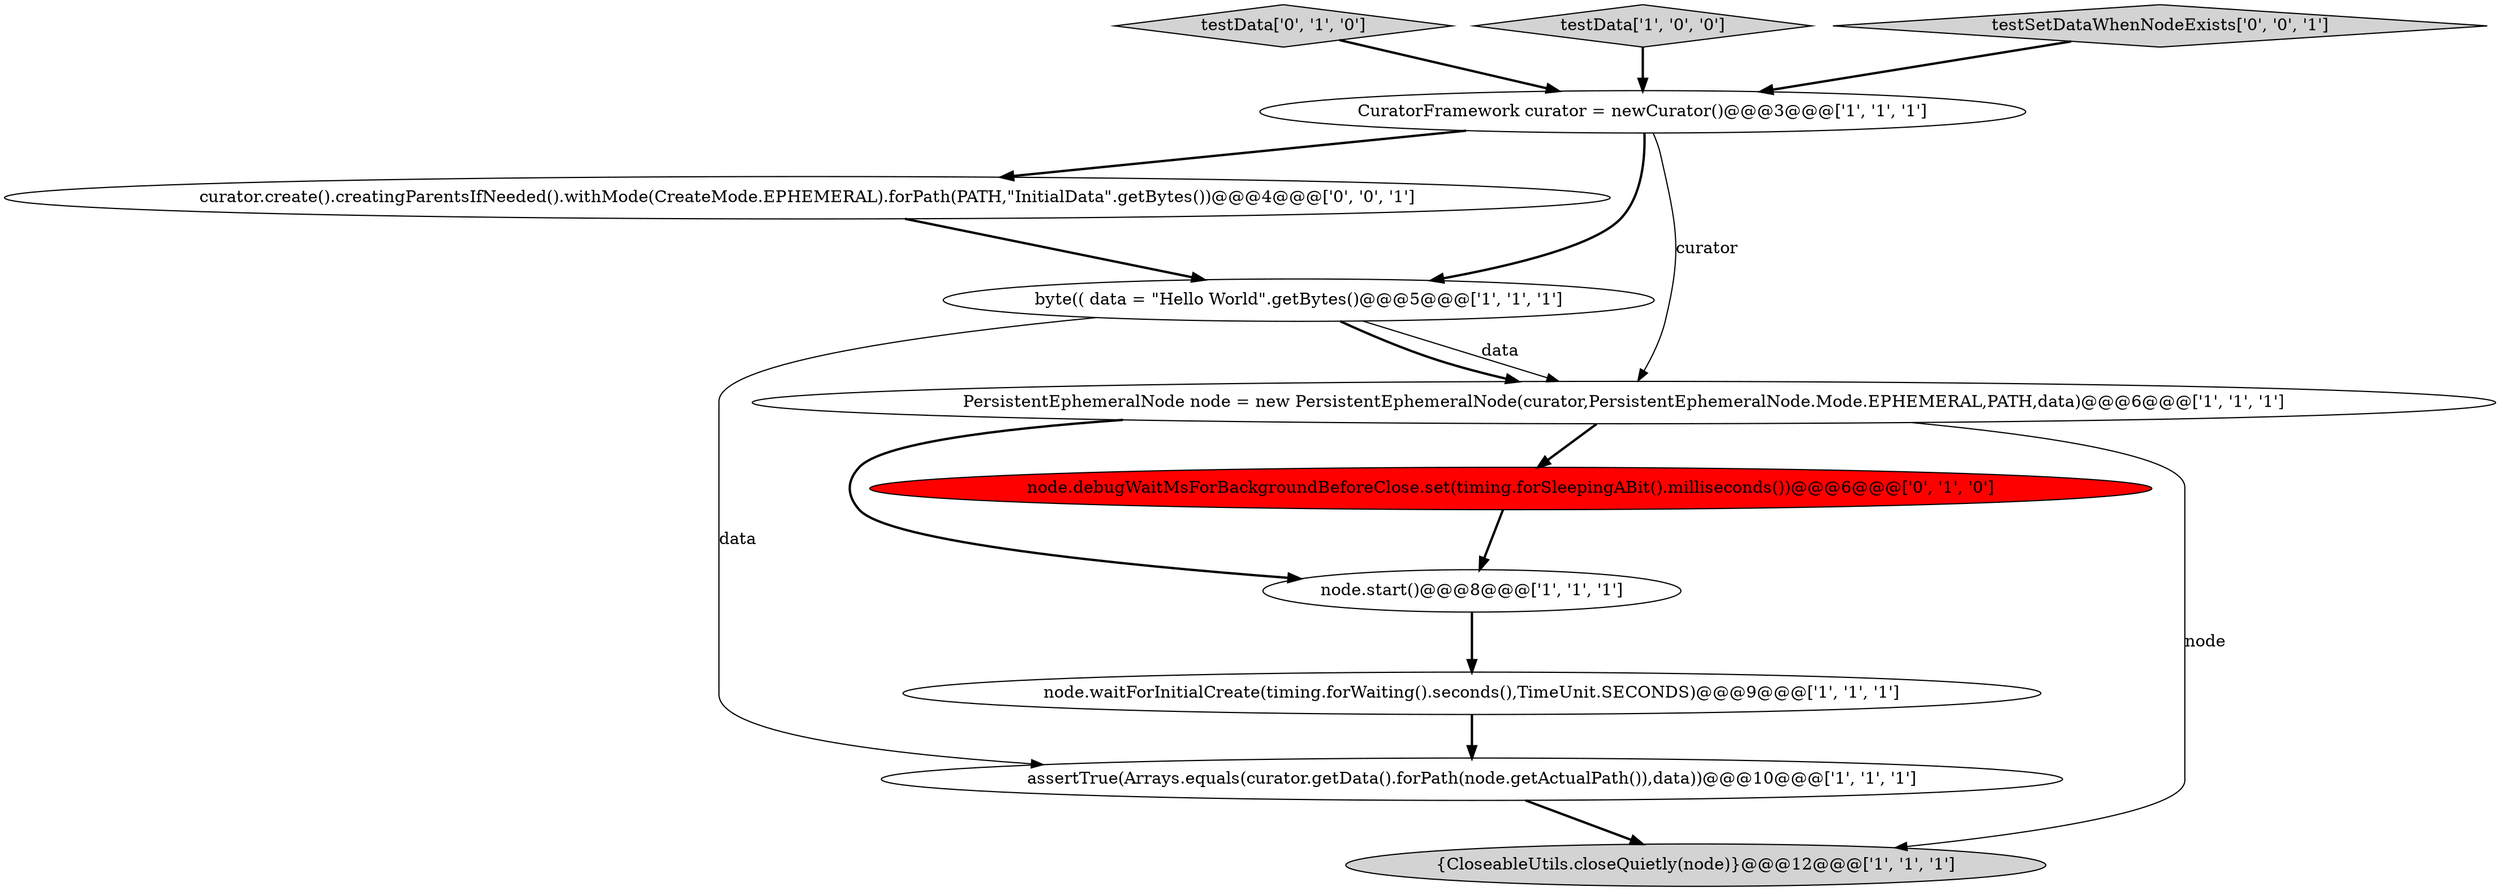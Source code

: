 digraph {
2 [style = filled, label = "{CloseableUtils.closeQuietly(node)}@@@12@@@['1', '1', '1']", fillcolor = lightgray, shape = ellipse image = "AAA0AAABBB1BBB"];
4 [style = filled, label = "node.waitForInitialCreate(timing.forWaiting().seconds(),TimeUnit.SECONDS)@@@9@@@['1', '1', '1']", fillcolor = white, shape = ellipse image = "AAA0AAABBB1BBB"];
7 [style = filled, label = "node.start()@@@8@@@['1', '1', '1']", fillcolor = white, shape = ellipse image = "AAA0AAABBB1BBB"];
8 [style = filled, label = "testData['0', '1', '0']", fillcolor = lightgray, shape = diamond image = "AAA0AAABBB2BBB"];
11 [style = filled, label = "curator.create().creatingParentsIfNeeded().withMode(CreateMode.EPHEMERAL).forPath(PATH,\"InitialData\".getBytes())@@@4@@@['0', '0', '1']", fillcolor = white, shape = ellipse image = "AAA0AAABBB3BBB"];
0 [style = filled, label = "byte(( data = \"Hello World\".getBytes()@@@5@@@['1', '1', '1']", fillcolor = white, shape = ellipse image = "AAA0AAABBB1BBB"];
3 [style = filled, label = "testData['1', '0', '0']", fillcolor = lightgray, shape = diamond image = "AAA0AAABBB1BBB"];
9 [style = filled, label = "node.debugWaitMsForBackgroundBeforeClose.set(timing.forSleepingABit().milliseconds())@@@6@@@['0', '1', '0']", fillcolor = red, shape = ellipse image = "AAA1AAABBB2BBB"];
1 [style = filled, label = "PersistentEphemeralNode node = new PersistentEphemeralNode(curator,PersistentEphemeralNode.Mode.EPHEMERAL,PATH,data)@@@6@@@['1', '1', '1']", fillcolor = white, shape = ellipse image = "AAA0AAABBB1BBB"];
5 [style = filled, label = "CuratorFramework curator = newCurator()@@@3@@@['1', '1', '1']", fillcolor = white, shape = ellipse image = "AAA0AAABBB1BBB"];
6 [style = filled, label = "assertTrue(Arrays.equals(curator.getData().forPath(node.getActualPath()),data))@@@10@@@['1', '1', '1']", fillcolor = white, shape = ellipse image = "AAA0AAABBB1BBB"];
10 [style = filled, label = "testSetDataWhenNodeExists['0', '0', '1']", fillcolor = lightgray, shape = diamond image = "AAA0AAABBB3BBB"];
5->1 [style = solid, label="curator"];
3->5 [style = bold, label=""];
5->11 [style = bold, label=""];
11->0 [style = bold, label=""];
0->1 [style = solid, label="data"];
7->4 [style = bold, label=""];
10->5 [style = bold, label=""];
8->5 [style = bold, label=""];
5->0 [style = bold, label=""];
9->7 [style = bold, label=""];
4->6 [style = bold, label=""];
1->7 [style = bold, label=""];
0->1 [style = bold, label=""];
1->2 [style = solid, label="node"];
1->9 [style = bold, label=""];
6->2 [style = bold, label=""];
0->6 [style = solid, label="data"];
}
